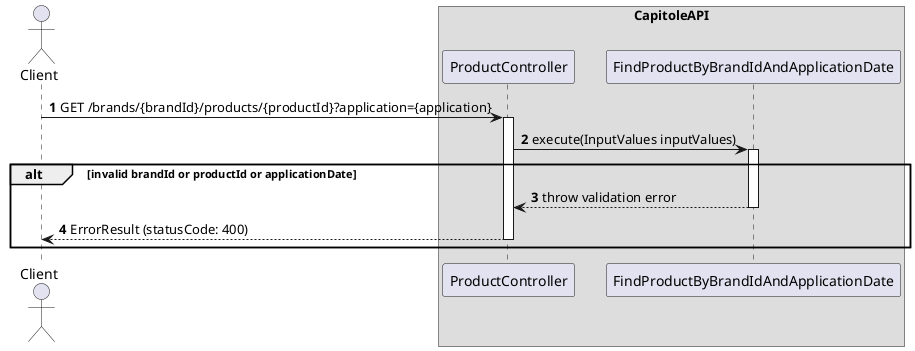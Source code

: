 @startuml GET-product_price-400-mandatory_field
autonumber

actor Client

box CapitoleAPI
    participant ProductController
    participant FindProductByBrandIdAndApplicationDate
end box

Client -> ProductController: GET /brands/{brandId}/products/{productId}?application={application}
activate ProductController
    ProductController -> FindProductByBrandIdAndApplicationDate: execute(InputValues inputValues)
    activate FindProductByBrandIdAndApplicationDate
        alt invalid brandId or productId or applicationDate
            return throw validation error
         return ErrorResult (statusCode: 400)
        end
@enduml